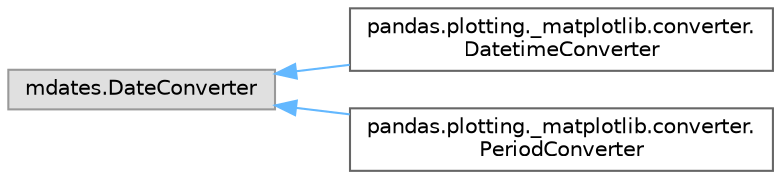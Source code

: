 digraph "Graphical Class Hierarchy"
{
 // LATEX_PDF_SIZE
  bgcolor="transparent";
  edge [fontname=Helvetica,fontsize=10,labelfontname=Helvetica,labelfontsize=10];
  node [fontname=Helvetica,fontsize=10,shape=box,height=0.2,width=0.4];
  rankdir="LR";
  Node0 [id="Node000000",label="mdates.DateConverter",height=0.2,width=0.4,color="grey60", fillcolor="#E0E0E0", style="filled",tooltip=" "];
  Node0 -> Node1 [id="edge3992_Node000000_Node000001",dir="back",color="steelblue1",style="solid",tooltip=" "];
  Node1 [id="Node000001",label="pandas.plotting._matplotlib.converter.\lDatetimeConverter",height=0.2,width=0.4,color="grey40", fillcolor="white", style="filled",URL="$dc/d81/classpandas_1_1plotting_1_1__matplotlib_1_1converter_1_1DatetimeConverter.html",tooltip=" "];
  Node0 -> Node2 [id="edge3993_Node000000_Node000002",dir="back",color="steelblue1",style="solid",tooltip=" "];
  Node2 [id="Node000002",label="pandas.plotting._matplotlib.converter.\lPeriodConverter",height=0.2,width=0.4,color="grey40", fillcolor="white", style="filled",URL="$da/d14/classpandas_1_1plotting_1_1__matplotlib_1_1converter_1_1PeriodConverter.html",tooltip=" "];
}
